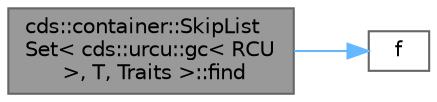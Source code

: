 digraph "cds::container::SkipListSet&lt; cds::urcu::gc&lt; RCU &gt;, T, Traits &gt;::find"
{
 // LATEX_PDF_SIZE
  bgcolor="transparent";
  edge [fontname=Helvetica,fontsize=10,labelfontname=Helvetica,labelfontsize=10];
  node [fontname=Helvetica,fontsize=10,shape=box,height=0.2,width=0.4];
  rankdir="LR";
  Node1 [id="Node000001",label="cds::container::SkipList\lSet\< cds::urcu::gc\< RCU\l \>, T, Traits \>::find",height=0.2,width=0.4,color="gray40", fillcolor="grey60", style="filled", fontcolor="black",tooltip="Find the key val"];
  Node1 -> Node2 [id="edge2_Node000001_Node000002",color="steelblue1",style="solid",tooltip=" "];
  Node2 [id="Node000002",label="f",height=0.2,width=0.4,color="grey40", fillcolor="white", style="filled",URL="$cxx11__tensor__map_8cpp.html#a7f507fea02198f6cb81c86640c7b1a4e",tooltip=" "];
}
